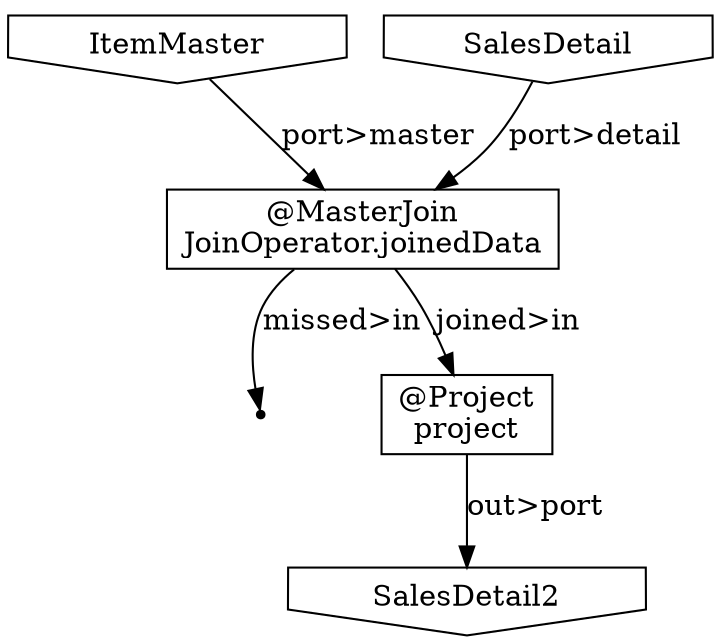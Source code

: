 digraph {
    "0476ec8b-1f28-42a4-bba9-bef3927bfc2a" [shape=invhouse, label="SalesDetail2"];
    "12c97d5f-0dec-4770-83c3-ea49f960fd18" [shape=point];
    "eb094e58-2309-40b0-b314-b491fb929435" [shape=invhouse, label="ItemMaster"];
    "1b8609d6-f3f2-4075-aa44-c60365c61a80" [shape=box, label="@Project\nproject"];
    "1f3ae889-3e7f-43a7-bab4-209466b6796f" [shape=invhouse, label="SalesDetail"];
    "b97f1091-6c1b-4809-85ba-d01baa19696a" [shape=box, label="@MasterJoin\nJoinOperator.joinedData"];
    "eb094e58-2309-40b0-b314-b491fb929435" -> "b97f1091-6c1b-4809-85ba-d01baa19696a" [label="port>master"];
    "1b8609d6-f3f2-4075-aa44-c60365c61a80" -> "0476ec8b-1f28-42a4-bba9-bef3927bfc2a" [label="out>port"];
    "1f3ae889-3e7f-43a7-bab4-209466b6796f" -> "b97f1091-6c1b-4809-85ba-d01baa19696a" [label="port>detail"];
    "b97f1091-6c1b-4809-85ba-d01baa19696a" -> "1b8609d6-f3f2-4075-aa44-c60365c61a80" [label="joined>in"];
    "b97f1091-6c1b-4809-85ba-d01baa19696a" -> "12c97d5f-0dec-4770-83c3-ea49f960fd18" [label="missed>in"];
}
